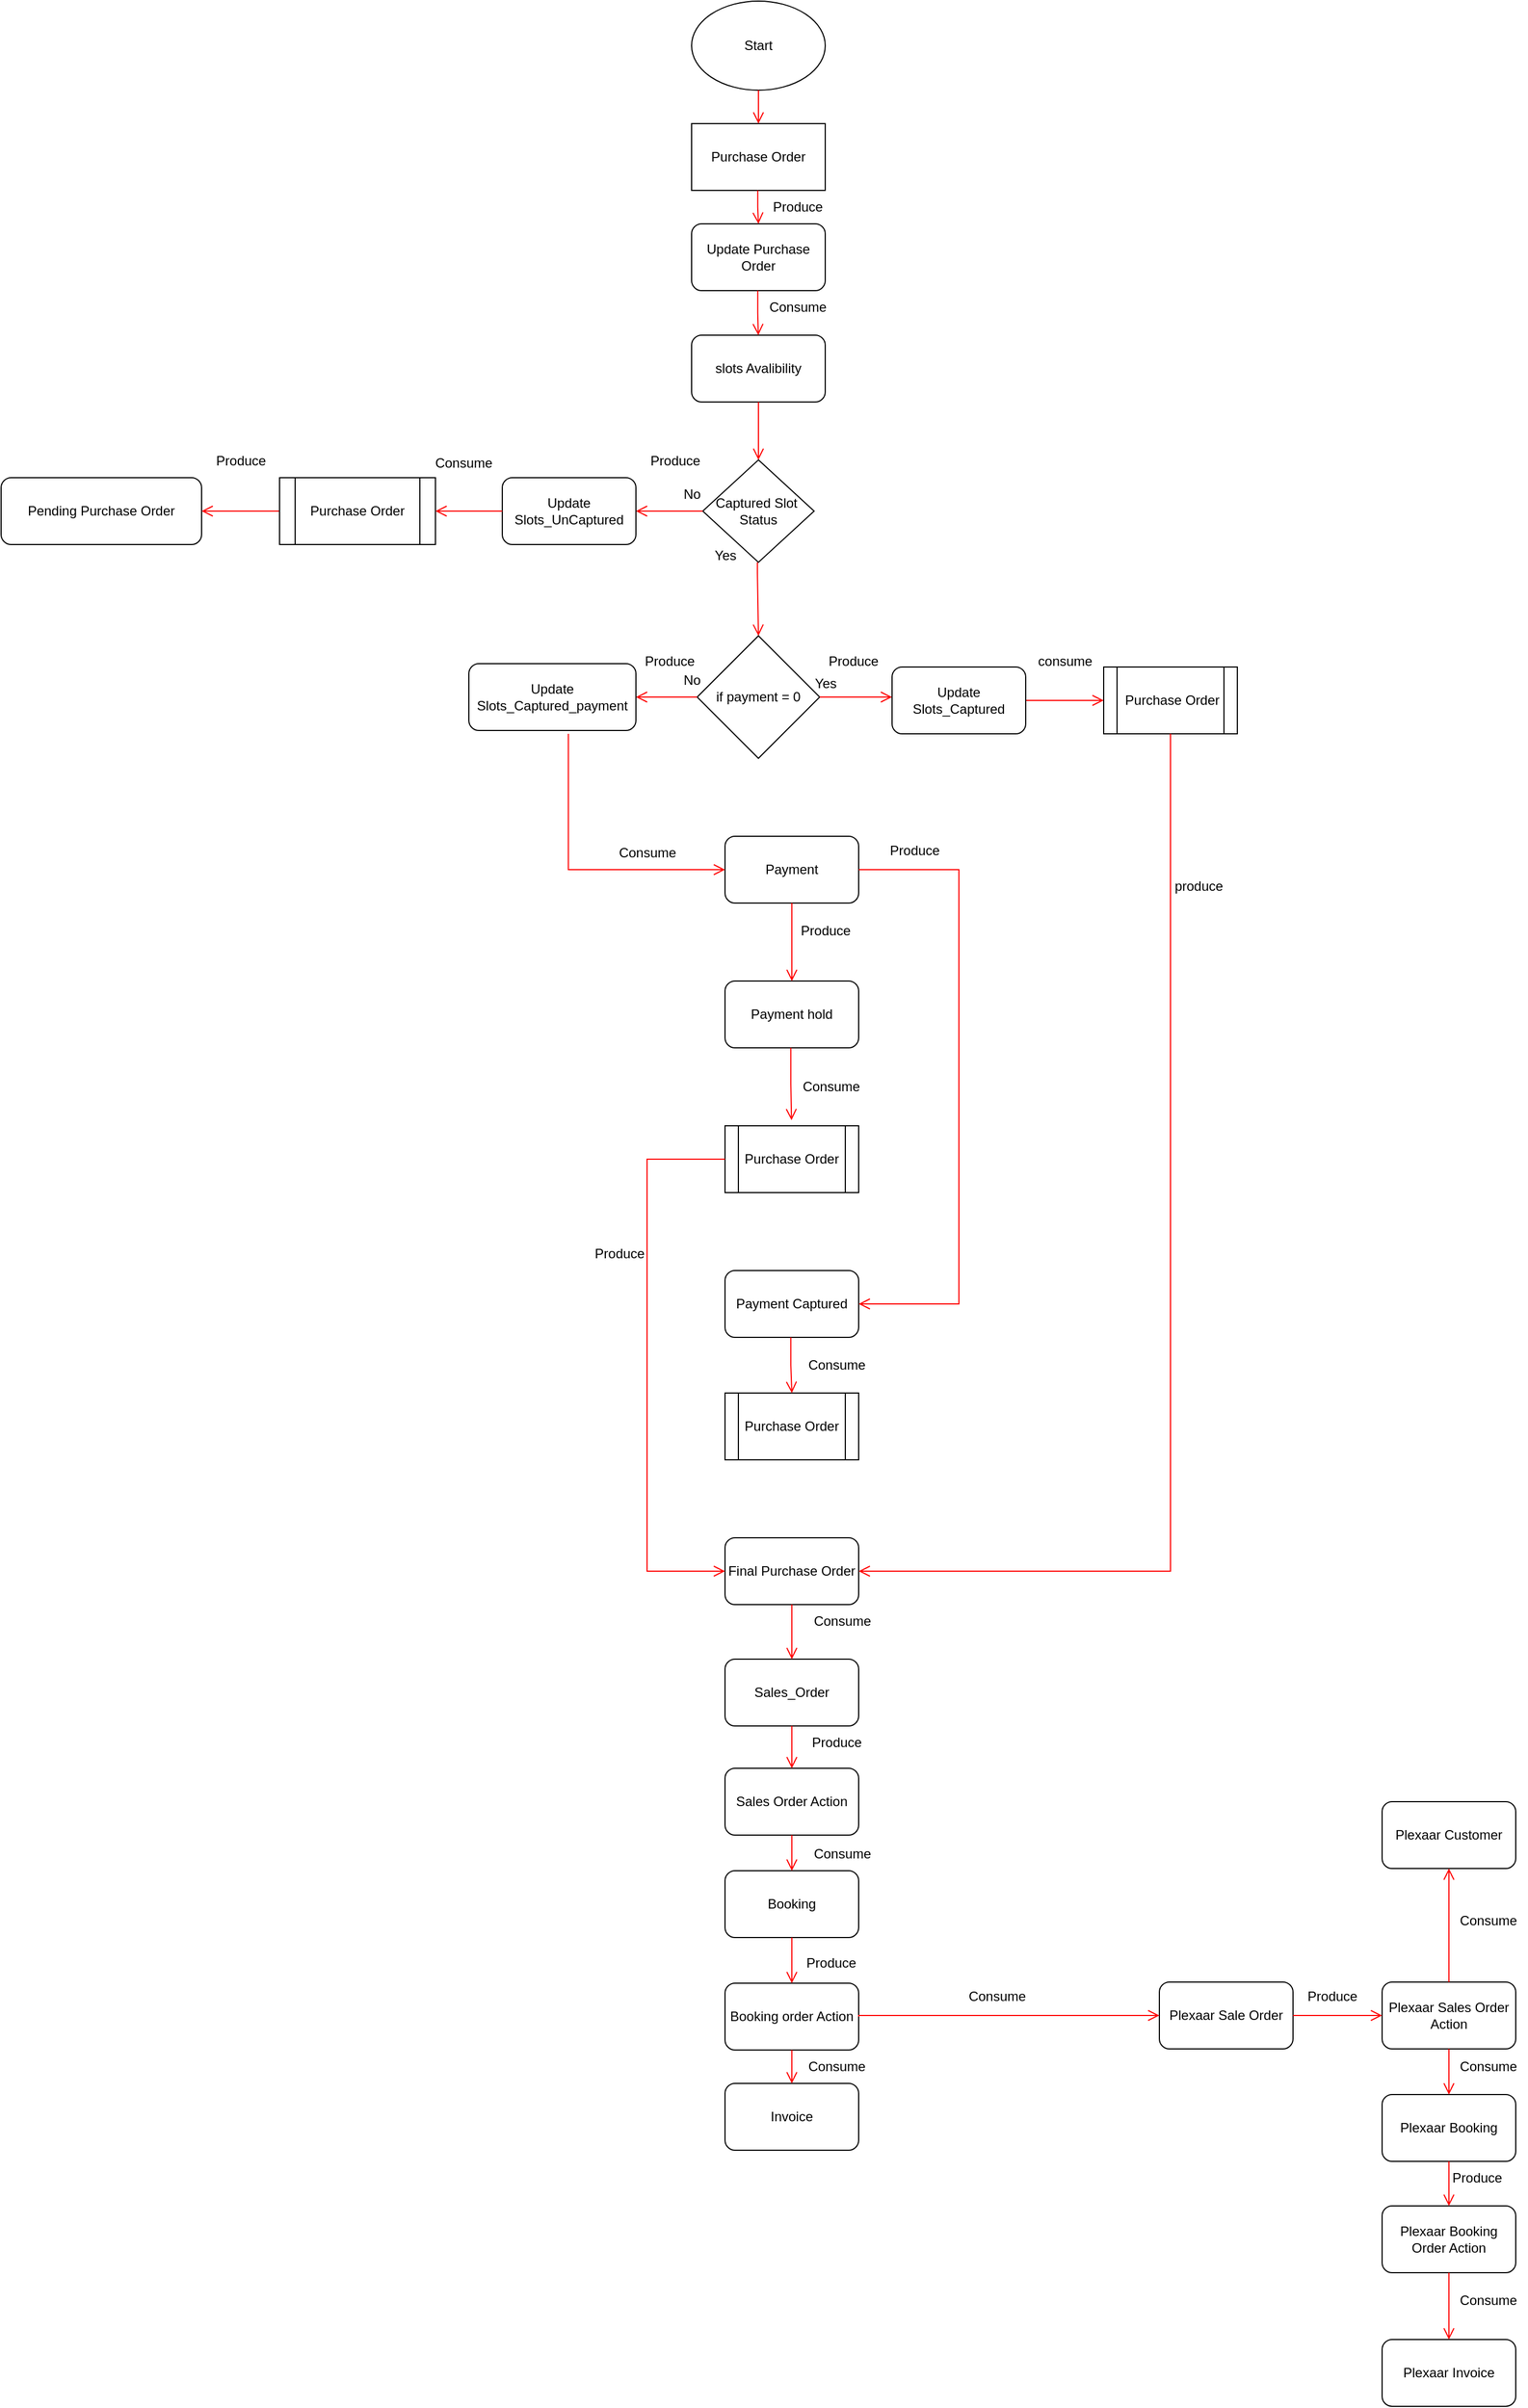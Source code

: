 <mxfile version="22.0.4" type="device">
  <diagram name="Page-1" id="e7e014a7-5840-1c2e-5031-d8a46d1fe8dd">
    <mxGraphModel dx="2049" dy="1272" grid="1" gridSize="10" guides="1" tooltips="1" connect="1" arrows="1" fold="1" page="1" pageScale="1" pageWidth="1169" pageHeight="826" background="none" math="0" shadow="0">
      <root>
        <mxCell id="0" />
        <mxCell id="1" parent="0" />
        <mxCell id="SyflD4wRQNZvbjh-Ypq2-5" value="Purchase Order" style="rounded=0;whiteSpace=wrap;html=1;" parent="1" vertex="1">
          <mxGeometry x="350" y="40" width="120" height="60" as="geometry" />
        </mxCell>
        <mxCell id="SyflD4wRQNZvbjh-Ypq2-11" value="Payment hold" style="rounded=1;whiteSpace=wrap;html=1;" parent="1" vertex="1">
          <mxGeometry x="380" y="810" width="120" height="60" as="geometry" />
        </mxCell>
        <mxCell id="SyflD4wRQNZvbjh-Ypq2-14" value="slots Avalibility" style="rounded=1;whiteSpace=wrap;html=1;" parent="1" vertex="1">
          <mxGeometry x="350" y="230" width="120" height="60" as="geometry" />
        </mxCell>
        <mxCell id="SyflD4wRQNZvbjh-Ypq2-16" value="Plexaar Sale Order" style="rounded=1;whiteSpace=wrap;html=1;" parent="1" vertex="1">
          <mxGeometry x="770" y="1709" width="120" height="60" as="geometry" />
        </mxCell>
        <mxCell id="SyflD4wRQNZvbjh-Ypq2-17" value="Payment" style="rounded=1;whiteSpace=wrap;html=1;" parent="1" vertex="1">
          <mxGeometry x="380.0" y="680" width="120" height="60" as="geometry" />
        </mxCell>
        <mxCell id="SyflD4wRQNZvbjh-Ypq2-20" value="Booking" style="rounded=1;whiteSpace=wrap;html=1;" parent="1" vertex="1">
          <mxGeometry x="380" y="1609" width="120" height="60" as="geometry" />
        </mxCell>
        <mxCell id="SyflD4wRQNZvbjh-Ypq2-22" value="Invoice" style="rounded=1;whiteSpace=wrap;html=1;" parent="1" vertex="1">
          <mxGeometry x="380" y="1800" width="120" height="60" as="geometry" />
        </mxCell>
        <mxCell id="SyflD4wRQNZvbjh-Ypq2-24" value="Plexaar Booking" style="rounded=1;whiteSpace=wrap;html=1;" parent="1" vertex="1">
          <mxGeometry x="970" y="1810" width="120" height="60" as="geometry" />
        </mxCell>
        <mxCell id="SyflD4wRQNZvbjh-Ypq2-25" value="Plexaar Sales Order Action" style="rounded=1;whiteSpace=wrap;html=1;" parent="1" vertex="1">
          <mxGeometry x="970" y="1709" width="120" height="60" as="geometry" />
        </mxCell>
        <mxCell id="SyflD4wRQNZvbjh-Ypq2-27" value="Sales Order Action" style="rounded=1;whiteSpace=wrap;html=1;" parent="1" vertex="1">
          <mxGeometry x="380" y="1517" width="120" height="60" as="geometry" />
        </mxCell>
        <mxCell id="SyflD4wRQNZvbjh-Ypq2-49" value="" style="edgeStyle=elbowEdgeStyle;elbow=vertical;verticalAlign=bottom;endArrow=open;endSize=8;strokeColor=#FF0000;endFill=1;rounded=0;exitX=0.5;exitY=1;exitDx=0;exitDy=0;entryX=0.5;entryY=0;entryDx=0;entryDy=0;" parent="1" source="SyflD4wRQNZvbjh-Ypq2-25" target="SyflD4wRQNZvbjh-Ypq2-24" edge="1">
          <mxGeometry x="264.5" y="168" as="geometry">
            <mxPoint x="680" y="1959" as="targetPoint" />
            <mxPoint x="730" y="1949" as="sourcePoint" />
          </mxGeometry>
        </mxCell>
        <mxCell id="SyflD4wRQNZvbjh-Ypq2-54" value="Update Purchase Order" style="rounded=1;whiteSpace=wrap;html=1;" parent="1" vertex="1">
          <mxGeometry x="350" y="130" width="120" height="60" as="geometry" />
        </mxCell>
        <mxCell id="SyflD4wRQNZvbjh-Ypq2-56" value="" style="edgeStyle=elbowEdgeStyle;elbow=vertical;verticalAlign=bottom;endArrow=open;endSize=8;strokeColor=#FF0000;endFill=1;rounded=0;exitX=0.5;exitY=1;exitDx=0;exitDy=0;" parent="1" source="SyflD4wRQNZvbjh-Ypq2-14" target="vtjTlCgghnRF5awZLfUh-1" edge="1">
          <mxGeometry x="264.5" y="168" as="geometry">
            <mxPoint x="409.88" y="323" as="targetPoint" />
            <mxPoint x="409.38" y="283" as="sourcePoint" />
          </mxGeometry>
        </mxCell>
        <mxCell id="SyflD4wRQNZvbjh-Ypq2-57" value="" style="edgeStyle=elbowEdgeStyle;elbow=vertical;verticalAlign=bottom;endArrow=open;endSize=8;strokeColor=#FF0000;endFill=1;rounded=0" parent="1" edge="1">
          <mxGeometry x="264.5" y="168" as="geometry">
            <mxPoint x="409.88" y="230" as="targetPoint" />
            <mxPoint x="409.38" y="190" as="sourcePoint" />
          </mxGeometry>
        </mxCell>
        <mxCell id="SyflD4wRQNZvbjh-Ypq2-58" value="" style="edgeStyle=elbowEdgeStyle;elbow=vertical;verticalAlign=bottom;endArrow=open;endSize=8;strokeColor=#FF0000;endFill=1;rounded=0;entryX=0.5;entryY=0;entryDx=0;entryDy=0;" parent="1" target="SyflD4wRQNZvbjh-Ypq2-54" edge="1">
          <mxGeometry x="264.5" y="168" as="geometry">
            <mxPoint x="409.88" y="140" as="targetPoint" />
            <mxPoint x="409.38" y="100" as="sourcePoint" />
          </mxGeometry>
        </mxCell>
        <mxCell id="SyflD4wRQNZvbjh-Ypq2-59" value="Produce" style="text;html=1;align=center;verticalAlign=middle;resizable=0;points=[];autosize=1;strokeColor=none;fillColor=none;" parent="1" vertex="1">
          <mxGeometry x="410" y="100" width="70" height="30" as="geometry" />
        </mxCell>
        <mxCell id="SyflD4wRQNZvbjh-Ypq2-60" value="Consume" style="text;html=1;align=center;verticalAlign=middle;resizable=0;points=[];autosize=1;strokeColor=none;fillColor=none;" parent="1" vertex="1">
          <mxGeometry x="410" y="190" width="70" height="30" as="geometry" />
        </mxCell>
        <mxCell id="SyflD4wRQNZvbjh-Ypq2-62" value="Plexaar Customer" style="rounded=1;whiteSpace=wrap;html=1;" parent="1" vertex="1">
          <mxGeometry x="970" y="1547" width="120" height="60" as="geometry" />
        </mxCell>
        <mxCell id="SyflD4wRQNZvbjh-Ypq2-63" value="Plexaar Invoice" style="rounded=1;whiteSpace=wrap;html=1;" parent="1" vertex="1">
          <mxGeometry x="970" y="2030" width="120" height="60" as="geometry" />
        </mxCell>
        <mxCell id="SyflD4wRQNZvbjh-Ypq2-64" value="Booking order Action" style="rounded=1;whiteSpace=wrap;html=1;" parent="1" vertex="1">
          <mxGeometry x="380" y="1710" width="120" height="60" as="geometry" />
        </mxCell>
        <mxCell id="SyflD4wRQNZvbjh-Ypq2-65" value="Sales_Order" style="rounded=1;whiteSpace=wrap;html=1;" parent="1" vertex="1">
          <mxGeometry x="380" y="1419" width="120" height="60" as="geometry" />
        </mxCell>
        <mxCell id="SyflD4wRQNZvbjh-Ypq2-66" value="Plexaar Booking Order Action" style="rounded=1;whiteSpace=wrap;html=1;" parent="1" vertex="1">
          <mxGeometry x="970" y="1910" width="120" height="60" as="geometry" />
        </mxCell>
        <mxCell id="SyflD4wRQNZvbjh-Ypq2-73" value="" style="edgeStyle=elbowEdgeStyle;elbow=vertical;verticalAlign=bottom;endArrow=open;endSize=8;strokeColor=#FF0000;endFill=1;rounded=0;entryX=0.5;entryY=0;entryDx=0;entryDy=0;exitX=0.5;exitY=1;exitDx=0;exitDy=0;" parent="1" source="SyflD4wRQNZvbjh-Ypq2-24" target="SyflD4wRQNZvbjh-Ypq2-66" edge="1">
          <mxGeometry x="264.5" y="168" as="geometry">
            <mxPoint x="875" y="1613" as="targetPoint" />
            <mxPoint x="945" y="1613" as="sourcePoint" />
            <Array as="points">
              <mxPoint x="1025" y="1890" />
            </Array>
          </mxGeometry>
        </mxCell>
        <mxCell id="SyflD4wRQNZvbjh-Ypq2-74" value="" style="edgeStyle=elbowEdgeStyle;elbow=vertical;verticalAlign=bottom;endArrow=open;endSize=8;strokeColor=#FF0000;endFill=1;rounded=0;entryX=0;entryY=0.5;entryDx=0;entryDy=0;exitX=1;exitY=0.5;exitDx=0;exitDy=0;" parent="1" source="SyflD4wRQNZvbjh-Ypq2-16" target="SyflD4wRQNZvbjh-Ypq2-25" edge="1">
          <mxGeometry x="264.5" y="168" as="geometry">
            <mxPoint x="900" y="1629" as="targetPoint" />
            <mxPoint x="970" y="1629" as="sourcePoint" />
            <Array as="points">
              <mxPoint x="930" y="1739" />
            </Array>
          </mxGeometry>
        </mxCell>
        <mxCell id="SyflD4wRQNZvbjh-Ypq2-75" value="" style="edgeStyle=elbowEdgeStyle;elbow=vertical;verticalAlign=bottom;endArrow=open;endSize=8;strokeColor=#FF0000;endFill=1;rounded=0;entryX=0;entryY=0.5;entryDx=0;entryDy=0;exitX=1;exitY=0.5;exitDx=0;exitDy=0;" parent="1" source="SyflD4wRQNZvbjh-Ypq2-64" target="SyflD4wRQNZvbjh-Ypq2-16" edge="1">
          <mxGeometry x="264.5" y="168" as="geometry">
            <mxPoint x="605" y="1629" as="targetPoint" />
            <mxPoint x="675" y="1629" as="sourcePoint" />
            <Array as="points">
              <mxPoint x="640" y="1739" />
            </Array>
          </mxGeometry>
        </mxCell>
        <mxCell id="SyflD4wRQNZvbjh-Ypq2-76" value="" style="edgeStyle=elbowEdgeStyle;elbow=vertical;verticalAlign=bottom;endArrow=open;endSize=8;strokeColor=#FF0000;endFill=1;rounded=0;entryX=0.5;entryY=0;entryDx=0;entryDy=0;exitX=0.5;exitY=1;exitDx=0;exitDy=0;" parent="1" source="SyflD4wRQNZvbjh-Ypq2-64" target="SyflD4wRQNZvbjh-Ypq2-22" edge="1">
          <mxGeometry x="264.5" y="168" as="geometry">
            <mxPoint x="190" y="1799" as="targetPoint" />
            <mxPoint x="260" y="1799" as="sourcePoint" />
            <Array as="points">
              <mxPoint x="420" y="1789" />
            </Array>
          </mxGeometry>
        </mxCell>
        <mxCell id="SyflD4wRQNZvbjh-Ypq2-77" value="" style="edgeStyle=elbowEdgeStyle;elbow=vertical;verticalAlign=bottom;endArrow=open;endSize=8;strokeColor=#FF0000;endFill=1;rounded=0;entryX=0.5;entryY=0;entryDx=0;entryDy=0;exitX=0.5;exitY=1;exitDx=0;exitDy=0;" parent="1" source="SyflD4wRQNZvbjh-Ypq2-20" target="SyflD4wRQNZvbjh-Ypq2-64" edge="1">
          <mxGeometry x="264.5" y="168" as="geometry">
            <mxPoint x="160" y="1799" as="targetPoint" />
            <mxPoint x="230" y="1799" as="sourcePoint" />
            <Array as="points">
              <mxPoint x="460" y="1689" />
            </Array>
          </mxGeometry>
        </mxCell>
        <mxCell id="SyflD4wRQNZvbjh-Ypq2-78" value="" style="edgeStyle=elbowEdgeStyle;elbow=vertical;verticalAlign=bottom;endArrow=open;endSize=8;strokeColor=#FF0000;endFill=1;rounded=0;entryX=0.5;entryY=0;entryDx=0;entryDy=0;exitX=0.5;exitY=1;exitDx=0;exitDy=0;" parent="1" source="SyflD4wRQNZvbjh-Ypq2-27" target="SyflD4wRQNZvbjh-Ypq2-20" edge="1">
          <mxGeometry x="264.5" y="168" as="geometry">
            <mxPoint x="180" y="1479" as="targetPoint" />
            <mxPoint x="250" y="1479" as="sourcePoint" />
            <Array as="points" />
          </mxGeometry>
        </mxCell>
        <mxCell id="SyflD4wRQNZvbjh-Ypq2-79" value="" style="edgeStyle=elbowEdgeStyle;elbow=vertical;verticalAlign=bottom;endArrow=open;endSize=8;strokeColor=#FF0000;endFill=1;rounded=0;entryX=0.5;entryY=0;entryDx=0;entryDy=0;exitX=0.5;exitY=1;exitDx=0;exitDy=0;" parent="1" source="SyflD4wRQNZvbjh-Ypq2-65" target="SyflD4wRQNZvbjh-Ypq2-27" edge="1">
          <mxGeometry x="264.5" y="168" as="geometry">
            <mxPoint x="190" y="1489" as="targetPoint" />
            <mxPoint x="260" y="1489" as="sourcePoint" />
            <Array as="points" />
          </mxGeometry>
        </mxCell>
        <mxCell id="SyflD4wRQNZvbjh-Ypq2-85" value="Produce" style="text;html=1;align=center;verticalAlign=middle;resizable=0;points=[];autosize=1;strokeColor=none;fillColor=none;" parent="1" vertex="1">
          <mxGeometry x="445" y="1479" width="70" height="30" as="geometry" />
        </mxCell>
        <mxCell id="SyflD4wRQNZvbjh-Ypq2-86" value="Consume" style="text;html=1;align=center;verticalAlign=middle;resizable=0;points=[];autosize=1;strokeColor=none;fillColor=none;" parent="1" vertex="1">
          <mxGeometry x="450" y="1579" width="70" height="30" as="geometry" />
        </mxCell>
        <mxCell id="SyflD4wRQNZvbjh-Ypq2-87" value="Produce" style="text;html=1;align=center;verticalAlign=middle;resizable=0;points=[];autosize=1;strokeColor=none;fillColor=none;" parent="1" vertex="1">
          <mxGeometry x="440" y="1677" width="70" height="30" as="geometry" />
        </mxCell>
        <mxCell id="SyflD4wRQNZvbjh-Ypq2-88" value="Consume" style="text;html=1;align=center;verticalAlign=middle;resizable=0;points=[];autosize=1;strokeColor=none;fillColor=none;" parent="1" vertex="1">
          <mxGeometry x="445" y="1770" width="70" height="30" as="geometry" />
        </mxCell>
        <mxCell id="SyflD4wRQNZvbjh-Ypq2-89" value="Consume" style="text;html=1;align=center;verticalAlign=middle;resizable=0;points=[];autosize=1;strokeColor=none;fillColor=none;" parent="1" vertex="1">
          <mxGeometry x="589" y="1707" width="70" height="30" as="geometry" />
        </mxCell>
        <mxCell id="SyflD4wRQNZvbjh-Ypq2-90" value="Produce" style="text;html=1;align=center;verticalAlign=middle;resizable=0;points=[];autosize=1;strokeColor=none;fillColor=none;" parent="1" vertex="1">
          <mxGeometry x="890" y="1707" width="70" height="30" as="geometry" />
        </mxCell>
        <mxCell id="SyflD4wRQNZvbjh-Ypq2-92" value="Produce" style="text;html=1;align=center;verticalAlign=middle;resizable=0;points=[];autosize=1;strokeColor=none;fillColor=none;" parent="1" vertex="1">
          <mxGeometry x="1020" y="1870" width="70" height="30" as="geometry" />
        </mxCell>
        <mxCell id="SyflD4wRQNZvbjh-Ypq2-98" value="" style="edgeStyle=elbowEdgeStyle;elbow=vertical;verticalAlign=bottom;endArrow=open;endSize=8;strokeColor=#FF0000;endFill=1;rounded=0;entryX=0.5;entryY=1;entryDx=0;entryDy=0;exitX=0.5;exitY=0;exitDx=0;exitDy=0;" parent="1" source="SyflD4wRQNZvbjh-Ypq2-25" target="SyflD4wRQNZvbjh-Ypq2-62" edge="1">
          <mxGeometry x="264.5" y="168" as="geometry">
            <mxPoint x="900" y="1644" as="targetPoint" />
            <mxPoint x="970" y="1644" as="sourcePoint" />
            <Array as="points">
              <mxPoint x="1030" y="1634" />
            </Array>
          </mxGeometry>
        </mxCell>
        <mxCell id="SyflD4wRQNZvbjh-Ypq2-99" value="" style="edgeStyle=elbowEdgeStyle;elbow=vertical;verticalAlign=bottom;endArrow=open;endSize=8;strokeColor=#FF0000;endFill=1;rounded=0;entryX=0.5;entryY=0;entryDx=0;entryDy=0;exitX=0.5;exitY=1;exitDx=0;exitDy=0;" parent="1" source="SyflD4wRQNZvbjh-Ypq2-66" target="SyflD4wRQNZvbjh-Ypq2-63" edge="1">
          <mxGeometry x="264.5" y="168" as="geometry">
            <mxPoint x="955" y="1733" as="targetPoint" />
            <mxPoint x="1025" y="1733" as="sourcePoint" />
            <Array as="points" />
          </mxGeometry>
        </mxCell>
        <mxCell id="SyflD4wRQNZvbjh-Ypq2-100" value="Consume" style="text;html=1;align=center;verticalAlign=middle;resizable=0;points=[];autosize=1;strokeColor=none;fillColor=none;" parent="1" vertex="1">
          <mxGeometry x="1030" y="1980" width="70" height="30" as="geometry" />
        </mxCell>
        <mxCell id="SyflD4wRQNZvbjh-Ypq2-106" value="Pending Purchase Order" style="rounded=1;whiteSpace=wrap;html=1;" parent="1" vertex="1">
          <mxGeometry x="-270" y="358" width="180" height="60" as="geometry" />
        </mxCell>
        <mxCell id="vtjTlCgghnRF5awZLfUh-1" value="Captured Slot&amp;nbsp;&lt;br&gt;Status" style="rhombus;whiteSpace=wrap;html=1;" parent="1" vertex="1">
          <mxGeometry x="360" y="342" width="100" height="92" as="geometry" />
        </mxCell>
        <mxCell id="Ct7cLnX1y5oLwAJK4TMH-7" value="" style="edgeStyle=elbowEdgeStyle;elbow=vertical;verticalAlign=bottom;endArrow=open;endSize=8;strokeColor=#FF0000;endFill=1;rounded=0;exitX=0;exitY=0.5;exitDx=0;exitDy=0;entryX=1;entryY=0.5;entryDx=0;entryDy=0;" parent="1" source="vtjTlCgghnRF5awZLfUh-1" target="yE5K2r65PZEqYhzOlbyw-1" edge="1">
          <mxGeometry x="264.5" y="168" as="geometry">
            <mxPoint x="320" y="390" as="targetPoint" />
            <mxPoint x="250" y="348" as="sourcePoint" />
          </mxGeometry>
        </mxCell>
        <mxCell id="Ct7cLnX1y5oLwAJK4TMH-9" value="" style="edgeStyle=elbowEdgeStyle;elbow=vertical;verticalAlign=bottom;endArrow=open;endSize=8;strokeColor=#FF0000;endFill=1;rounded=0" parent="1" edge="1">
          <mxGeometry x="264.5" y="168" as="geometry">
            <mxPoint x="439.71" y="935" as="targetPoint" />
            <mxPoint x="439.09" y="870" as="sourcePoint" />
          </mxGeometry>
        </mxCell>
        <mxCell id="Ct7cLnX1y5oLwAJK4TMH-10" value="" style="edgeStyle=elbowEdgeStyle;elbow=vertical;verticalAlign=bottom;endArrow=open;endSize=8;strokeColor=#FF0000;endFill=1;rounded=0" parent="1" source="SyflD4wRQNZvbjh-Ypq2-17" edge="1">
          <mxGeometry x="264.5" y="168" as="geometry">
            <mxPoint x="440" y="810" as="targetPoint" />
            <mxPoint x="439.09" y="740" as="sourcePoint" />
          </mxGeometry>
        </mxCell>
        <mxCell id="Ct7cLnX1y5oLwAJK4TMH-11" value="" style="edgeStyle=elbowEdgeStyle;elbow=vertical;verticalAlign=bottom;endArrow=open;endSize=8;strokeColor=#FF0000;endFill=1;rounded=0;exitX=0;exitY=0.5;exitDx=0;exitDy=0;entryX=1;entryY=0.5;entryDx=0;entryDy=0;" parent="1" source="Ct7cLnX1y5oLwAJK4TMH-21" target="SyflD4wRQNZvbjh-Ypq2-106" edge="1">
          <mxGeometry x="264.5" y="168" as="geometry">
            <mxPoint x="110.62" y="493" as="targetPoint" />
            <mxPoint x="110" y="428" as="sourcePoint" />
          </mxGeometry>
        </mxCell>
        <mxCell id="Ct7cLnX1y5oLwAJK4TMH-12" value="" style="edgeStyle=elbowEdgeStyle;elbow=vertical;verticalAlign=bottom;endArrow=open;endSize=8;strokeColor=#FF0000;endFill=1;rounded=0;entryX=0.5;entryY=0;entryDx=0;entryDy=0;" parent="1" target="HpKKASSlwewn0gsuJPWu-1" edge="1">
          <mxGeometry x="264.5" y="168" as="geometry">
            <mxPoint x="409.71" y="499" as="targetPoint" />
            <mxPoint x="409.09" y="434" as="sourcePoint" />
            <Array as="points">
              <mxPoint x="399.09" y="444" />
            </Array>
          </mxGeometry>
        </mxCell>
        <mxCell id="Ct7cLnX1y5oLwAJK4TMH-16" value="Start" style="ellipse;whiteSpace=wrap;html=1;" parent="1" vertex="1">
          <mxGeometry x="350" y="-70" width="120" height="80" as="geometry" />
        </mxCell>
        <mxCell id="Ct7cLnX1y5oLwAJK4TMH-19" value="Purchase Order" style="shape=process;whiteSpace=wrap;html=1;backgroundOutline=1;" parent="1" vertex="1">
          <mxGeometry x="380" y="1180" width="120" height="60" as="geometry" />
        </mxCell>
        <mxCell id="Ct7cLnX1y5oLwAJK4TMH-21" value="Purchase Order" style="shape=process;whiteSpace=wrap;html=1;backgroundOutline=1;" parent="1" vertex="1">
          <mxGeometry x="-20" y="358" width="140" height="60" as="geometry" />
        </mxCell>
        <mxCell id="Ct7cLnX1y5oLwAJK4TMH-22" value="No" style="text;html=1;align=center;verticalAlign=middle;resizable=0;points=[];autosize=1;strokeColor=none;fillColor=none;" parent="1" vertex="1">
          <mxGeometry x="330" y="358" width="40" height="30" as="geometry" />
        </mxCell>
        <mxCell id="Ct7cLnX1y5oLwAJK4TMH-23" value="Yes" style="text;html=1;align=center;verticalAlign=middle;resizable=0;points=[];autosize=1;strokeColor=none;fillColor=none;" parent="1" vertex="1">
          <mxGeometry x="360" y="413" width="40" height="30" as="geometry" />
        </mxCell>
        <mxCell id="Ct7cLnX1y5oLwAJK4TMH-24" value="Purchase Order" style="shape=process;whiteSpace=wrap;html=1;backgroundOutline=1;" parent="1" vertex="1">
          <mxGeometry x="380" y="940" width="120" height="60" as="geometry" />
        </mxCell>
        <mxCell id="Ct7cLnX1y5oLwAJK4TMH-34" value="Payment Captured" style="rounded=1;whiteSpace=wrap;html=1;" parent="1" vertex="1">
          <mxGeometry x="380" y="1070" width="120" height="60" as="geometry" />
        </mxCell>
        <mxCell id="Ct7cLnX1y5oLwAJK4TMH-35" value="Final Purchase Order" style="rounded=1;whiteSpace=wrap;html=1;" parent="1" vertex="1">
          <mxGeometry x="380" y="1310" width="120" height="60" as="geometry" />
        </mxCell>
        <mxCell id="Ct7cLnX1y5oLwAJK4TMH-39" value="" style="edgeStyle=elbowEdgeStyle;elbow=horizontal;verticalAlign=bottom;endArrow=open;endSize=8;strokeColor=#FF0000;endFill=1;rounded=0;entryX=0.5;entryY=0;entryDx=0;entryDy=0;" parent="1" target="SyflD4wRQNZvbjh-Ypq2-65" edge="1">
          <mxGeometry x="264.5" y="168" as="geometry">
            <mxPoint x="-19.09" y="1300" as="targetPoint" />
            <mxPoint x="440" y="1370" as="sourcePoint" />
          </mxGeometry>
        </mxCell>
        <mxCell id="Ct7cLnX1y5oLwAJK4TMH-40" value="" style="edgeStyle=elbowEdgeStyle;elbow=vertical;verticalAlign=bottom;endArrow=open;endSize=8;strokeColor=#FF0000;endFill=1;rounded=0;entryX=0.5;entryY=0;entryDx=0;entryDy=0;exitX=0.5;exitY=1;exitDx=0;exitDy=0;" parent="1" source="Ct7cLnX1y5oLwAJK4TMH-16" target="SyflD4wRQNZvbjh-Ypq2-5" edge="1">
          <mxGeometry x="264.5" y="168" as="geometry">
            <mxPoint x="630.91" y="140" as="targetPoint" />
            <mxPoint x="620" y="20" as="sourcePoint" />
          </mxGeometry>
        </mxCell>
        <mxCell id="Ct7cLnX1y5oLwAJK4TMH-42" value="" style="edgeStyle=elbowEdgeStyle;elbow=vertical;verticalAlign=bottom;endArrow=open;endSize=8;strokeColor=#FF0000;endFill=1;rounded=0;entryX=0.5;entryY=0;entryDx=0;entryDy=0;" parent="1" target="Ct7cLnX1y5oLwAJK4TMH-19" edge="1">
          <mxGeometry x="264.5" y="168" as="geometry">
            <mxPoint x="440" y="1200" as="targetPoint" />
            <mxPoint x="439.09" y="1130" as="sourcePoint" />
          </mxGeometry>
        </mxCell>
        <mxCell id="Ct7cLnX1y5oLwAJK4TMH-45" value="Consume" style="text;html=1;align=center;verticalAlign=middle;resizable=0;points=[];autosize=1;strokeColor=none;fillColor=none;" parent="1" vertex="1">
          <mxGeometry x="1030" y="1639" width="70" height="30" as="geometry" />
        </mxCell>
        <mxCell id="Ct7cLnX1y5oLwAJK4TMH-46" value="Consume" style="text;html=1;align=center;verticalAlign=middle;resizable=0;points=[];autosize=1;strokeColor=none;fillColor=none;" parent="1" vertex="1">
          <mxGeometry x="1030" y="1770" width="70" height="30" as="geometry" />
        </mxCell>
        <mxCell id="Ct7cLnX1y5oLwAJK4TMH-49" value="Produce" style="text;html=1;align=center;verticalAlign=middle;resizable=0;points=[];autosize=1;strokeColor=none;fillColor=none;" parent="1" vertex="1">
          <mxGeometry x="435" y="750" width="70" height="30" as="geometry" />
        </mxCell>
        <mxCell id="Ct7cLnX1y5oLwAJK4TMH-50" value="Produce" style="text;html=1;align=center;verticalAlign=middle;resizable=0;points=[];autosize=1;strokeColor=none;fillColor=none;" parent="1" vertex="1">
          <mxGeometry x="-90" y="328" width="70" height="30" as="geometry" />
        </mxCell>
        <mxCell id="Ct7cLnX1y5oLwAJK4TMH-53" value="Consume" style="text;html=1;align=center;verticalAlign=middle;resizable=0;points=[];autosize=1;strokeColor=none;fillColor=none;" parent="1" vertex="1">
          <mxGeometry x="110" y="330" width="70" height="30" as="geometry" />
        </mxCell>
        <mxCell id="Ct7cLnX1y5oLwAJK4TMH-54" value="Consume" style="text;html=1;align=center;verticalAlign=middle;resizable=0;points=[];autosize=1;strokeColor=none;fillColor=none;" parent="1" vertex="1">
          <mxGeometry x="445" y="1140" width="70" height="30" as="geometry" />
        </mxCell>
        <mxCell id="Ct7cLnX1y5oLwAJK4TMH-55" value="Consume" style="text;html=1;align=center;verticalAlign=middle;resizable=0;points=[];autosize=1;strokeColor=none;fillColor=none;" parent="1" vertex="1">
          <mxGeometry x="450" y="1370" width="70" height="30" as="geometry" />
        </mxCell>
        <mxCell id="Ct7cLnX1y5oLwAJK4TMH-57" value="Consume" style="text;html=1;align=center;verticalAlign=middle;resizable=0;points=[];autosize=1;strokeColor=none;fillColor=none;" parent="1" vertex="1">
          <mxGeometry x="440" y="890" width="70" height="30" as="geometry" />
        </mxCell>
        <mxCell id="HpKKASSlwewn0gsuJPWu-1" value="if payment = 0" style="rhombus;whiteSpace=wrap;html=1;" parent="1" vertex="1">
          <mxGeometry x="355" y="500" width="110" height="110" as="geometry" />
        </mxCell>
        <mxCell id="HpKKASSlwewn0gsuJPWu-5" value="" style="edgeStyle=elbowEdgeStyle;elbow=vertical;verticalAlign=bottom;endArrow=open;endSize=8;strokeColor=#FF0000;endFill=1;rounded=0;exitX=1;exitY=0.5;exitDx=0;exitDy=0;entryX=0;entryY=0.5;entryDx=0;entryDy=0;" parent="1" source="HpKKASSlwewn0gsuJPWu-18" target="HpKKASSlwewn0gsuJPWu-20" edge="1">
          <mxGeometry x="264.5" y="168" as="geometry">
            <mxPoint x="490" y="400.06" as="targetPoint" />
            <mxPoint x="560" y="400.06" as="sourcePoint" />
          </mxGeometry>
        </mxCell>
        <mxCell id="HpKKASSlwewn0gsuJPWu-6" value="" style="edgeStyle=elbowEdgeStyle;elbow=vertical;verticalAlign=bottom;endArrow=open;endSize=8;strokeColor=#FF0000;endFill=1;rounded=0;exitX=1;exitY=0.5;exitDx=0;exitDy=0;" parent="1" source="HpKKASSlwewn0gsuJPWu-1" edge="1">
          <mxGeometry x="264.5" y="168" as="geometry">
            <mxPoint x="530" y="555" as="targetPoint" />
            <mxPoint x="600" y="612.41" as="sourcePoint" />
          </mxGeometry>
        </mxCell>
        <mxCell id="HpKKASSlwewn0gsuJPWu-14" value="No" style="text;html=1;align=center;verticalAlign=middle;resizable=0;points=[];autosize=1;strokeColor=none;fillColor=none;" parent="1" vertex="1">
          <mxGeometry x="330" y="525" width="40" height="30" as="geometry" />
        </mxCell>
        <mxCell id="HpKKASSlwewn0gsuJPWu-15" value="Yes" style="text;html=1;align=center;verticalAlign=middle;resizable=0;points=[];autosize=1;strokeColor=none;fillColor=none;" parent="1" vertex="1">
          <mxGeometry x="450" y="528" width="40" height="30" as="geometry" />
        </mxCell>
        <mxCell id="HpKKASSlwewn0gsuJPWu-18" value="Update &lt;br&gt;Slots_Captured" style="rounded=1;whiteSpace=wrap;html=1;" parent="1" vertex="1">
          <mxGeometry x="530" y="528" width="120" height="60" as="geometry" />
        </mxCell>
        <mxCell id="HpKKASSlwewn0gsuJPWu-20" value="&amp;nbsp;Purchase Order" style="shape=process;whiteSpace=wrap;html=1;backgroundOutline=1;" parent="1" vertex="1">
          <mxGeometry x="720" y="528" width="120" height="60" as="geometry" />
        </mxCell>
        <mxCell id="HpKKASSlwewn0gsuJPWu-27" value="" style="edgeStyle=elbowEdgeStyle;elbow=vertical;verticalAlign=bottom;endArrow=open;endSize=8;strokeColor=#FF0000;endFill=1;rounded=0;entryX=1;entryY=0.5;entryDx=0;entryDy=0;exitX=0.5;exitY=1;exitDx=0;exitDy=0;" parent="1" source="HpKKASSlwewn0gsuJPWu-20" target="Ct7cLnX1y5oLwAJK4TMH-35" edge="1">
          <mxGeometry x="264.5" y="168" as="geometry">
            <mxPoint x="750" y="620" as="targetPoint" />
            <mxPoint x="760" y="600" as="sourcePoint" />
            <Array as="points">
              <mxPoint x="690" y="1340" />
            </Array>
          </mxGeometry>
        </mxCell>
        <mxCell id="HpKKASSlwewn0gsuJPWu-28" value="Produce" style="text;html=1;align=center;verticalAlign=middle;resizable=0;points=[];autosize=1;strokeColor=none;fillColor=none;" parent="1" vertex="1">
          <mxGeometry x="460" y="508" width="70" height="30" as="geometry" />
        </mxCell>
        <mxCell id="HpKKASSlwewn0gsuJPWu-30" value="consume" style="text;html=1;align=center;verticalAlign=middle;resizable=0;points=[];autosize=1;strokeColor=none;fillColor=none;" parent="1" vertex="1">
          <mxGeometry x="650" y="508" width="70" height="30" as="geometry" />
        </mxCell>
        <mxCell id="HpKKASSlwewn0gsuJPWu-31" value="produce" style="text;html=1;align=center;verticalAlign=middle;resizable=0;points=[];autosize=1;strokeColor=none;fillColor=none;" parent="1" vertex="1">
          <mxGeometry x="770" y="710" width="70" height="30" as="geometry" />
        </mxCell>
        <mxCell id="HpKKASSlwewn0gsuJPWu-36" value="" style="edgeStyle=elbowEdgeStyle;elbow=vertical;verticalAlign=bottom;endArrow=open;endSize=8;strokeColor=#FF0000;endFill=1;rounded=0;entryX=0;entryY=0.5;entryDx=0;entryDy=0;" parent="1" target="SyflD4wRQNZvbjh-Ypq2-17" edge="1">
          <mxGeometry x="264.5" y="168" as="geometry">
            <mxPoint x="370" y="710" as="targetPoint" />
            <mxPoint x="239.33" y="588" as="sourcePoint" />
            <Array as="points">
              <mxPoint x="300" y="710" />
            </Array>
          </mxGeometry>
        </mxCell>
        <mxCell id="HpKKASSlwewn0gsuJPWu-37" value="" style="edgeStyle=elbowEdgeStyle;elbow=vertical;verticalAlign=bottom;endArrow=open;endSize=8;strokeColor=#FF0000;endFill=1;rounded=0;exitX=0;exitY=0.5;exitDx=0;exitDy=0;entryX=1;entryY=0.5;entryDx=0;entryDy=0;" parent="1" source="HpKKASSlwewn0gsuJPWu-1" target="HpKKASSlwewn0gsuJPWu-42" edge="1">
          <mxGeometry x="264.5" y="168" as="geometry">
            <mxPoint x="239.33" y="748" as="targetPoint" />
            <mxPoint x="239.33" y="678" as="sourcePoint" />
          </mxGeometry>
        </mxCell>
        <mxCell id="HpKKASSlwewn0gsuJPWu-38" value="" style="edgeStyle=elbowEdgeStyle;elbow=vertical;verticalAlign=bottom;endArrow=open;endSize=8;strokeColor=#FF0000;endFill=1;rounded=0;exitX=1;exitY=0.5;exitDx=0;exitDy=0;entryX=1;entryY=0.5;entryDx=0;entryDy=0;" parent="1" source="SyflD4wRQNZvbjh-Ypq2-17" target="Ct7cLnX1y5oLwAJK4TMH-34" edge="1">
          <mxGeometry x="264.5" y="168" as="geometry">
            <mxPoint x="589.33" y="870" as="targetPoint" />
            <mxPoint x="589.33" y="800" as="sourcePoint" />
            <Array as="points">
              <mxPoint x="590" y="920" />
            </Array>
          </mxGeometry>
        </mxCell>
        <mxCell id="HpKKASSlwewn0gsuJPWu-39" value="" style="edgeStyle=elbowEdgeStyle;elbow=vertical;verticalAlign=bottom;endArrow=open;endSize=8;strokeColor=#FF0000;endFill=1;rounded=0;exitX=0;exitY=0.5;exitDx=0;exitDy=0;entryX=0;entryY=0.5;entryDx=0;entryDy=0;" parent="1" source="Ct7cLnX1y5oLwAJK4TMH-24" target="Ct7cLnX1y5oLwAJK4TMH-35" edge="1">
          <mxGeometry x="264.5" y="168" as="geometry">
            <mxPoint x="350" y="1040" as="targetPoint" />
            <mxPoint x="350" y="970" as="sourcePoint" />
            <Array as="points">
              <mxPoint x="310" y="1155" />
            </Array>
          </mxGeometry>
        </mxCell>
        <mxCell id="HpKKASSlwewn0gsuJPWu-40" value="Produce" style="text;html=1;align=center;verticalAlign=middle;resizable=0;points=[];autosize=1;strokeColor=none;fillColor=none;" parent="1" vertex="1">
          <mxGeometry x="250" y="1040" width="70" height="30" as="geometry" />
        </mxCell>
        <mxCell id="HpKKASSlwewn0gsuJPWu-41" value="Produce" style="text;html=1;align=center;verticalAlign=middle;resizable=0;points=[];autosize=1;strokeColor=none;fillColor=none;" parent="1" vertex="1">
          <mxGeometry x="515" y="678" width="70" height="30" as="geometry" />
        </mxCell>
        <mxCell id="HpKKASSlwewn0gsuJPWu-42" value="Update &lt;br&gt;Slots_Captured_payment" style="rounded=1;whiteSpace=wrap;html=1;" parent="1" vertex="1">
          <mxGeometry x="150" y="525" width="150" height="60" as="geometry" />
        </mxCell>
        <mxCell id="HpKKASSlwewn0gsuJPWu-44" value="Consume" style="text;html=1;align=center;verticalAlign=middle;resizable=0;points=[];autosize=1;strokeColor=none;fillColor=none;" parent="1" vertex="1">
          <mxGeometry x="275" y="680" width="70" height="30" as="geometry" />
        </mxCell>
        <mxCell id="HpKKASSlwewn0gsuJPWu-45" value="Produce" style="text;html=1;align=center;verticalAlign=middle;resizable=0;points=[];autosize=1;strokeColor=none;fillColor=none;" parent="1" vertex="1">
          <mxGeometry x="295" y="508" width="70" height="30" as="geometry" />
        </mxCell>
        <mxCell id="yE5K2r65PZEqYhzOlbyw-1" value="Update &lt;br&gt;Slots_UnCaptured" style="rounded=1;whiteSpace=wrap;html=1;" vertex="1" parent="1">
          <mxGeometry x="180" y="358" width="120" height="60" as="geometry" />
        </mxCell>
        <mxCell id="yE5K2r65PZEqYhzOlbyw-6" value="Produce" style="text;html=1;align=center;verticalAlign=middle;resizable=0;points=[];autosize=1;strokeColor=none;fillColor=none;" vertex="1" parent="1">
          <mxGeometry x="300" y="328" width="70" height="30" as="geometry" />
        </mxCell>
        <mxCell id="yE5K2r65PZEqYhzOlbyw-8" value="" style="edgeStyle=elbowEdgeStyle;elbow=vertical;verticalAlign=bottom;endArrow=open;endSize=8;strokeColor=#FF0000;endFill=1;rounded=0;exitX=0;exitY=0.5;exitDx=0;exitDy=0;entryX=1;entryY=0.5;entryDx=0;entryDy=0;" edge="1" parent="1" source="yE5K2r65PZEqYhzOlbyw-1" target="Ct7cLnX1y5oLwAJK4TMH-21">
          <mxGeometry x="264.5" y="168" as="geometry">
            <mxPoint x="40" y="500" as="targetPoint" />
            <mxPoint x="100" y="500" as="sourcePoint" />
          </mxGeometry>
        </mxCell>
      </root>
    </mxGraphModel>
  </diagram>
</mxfile>
